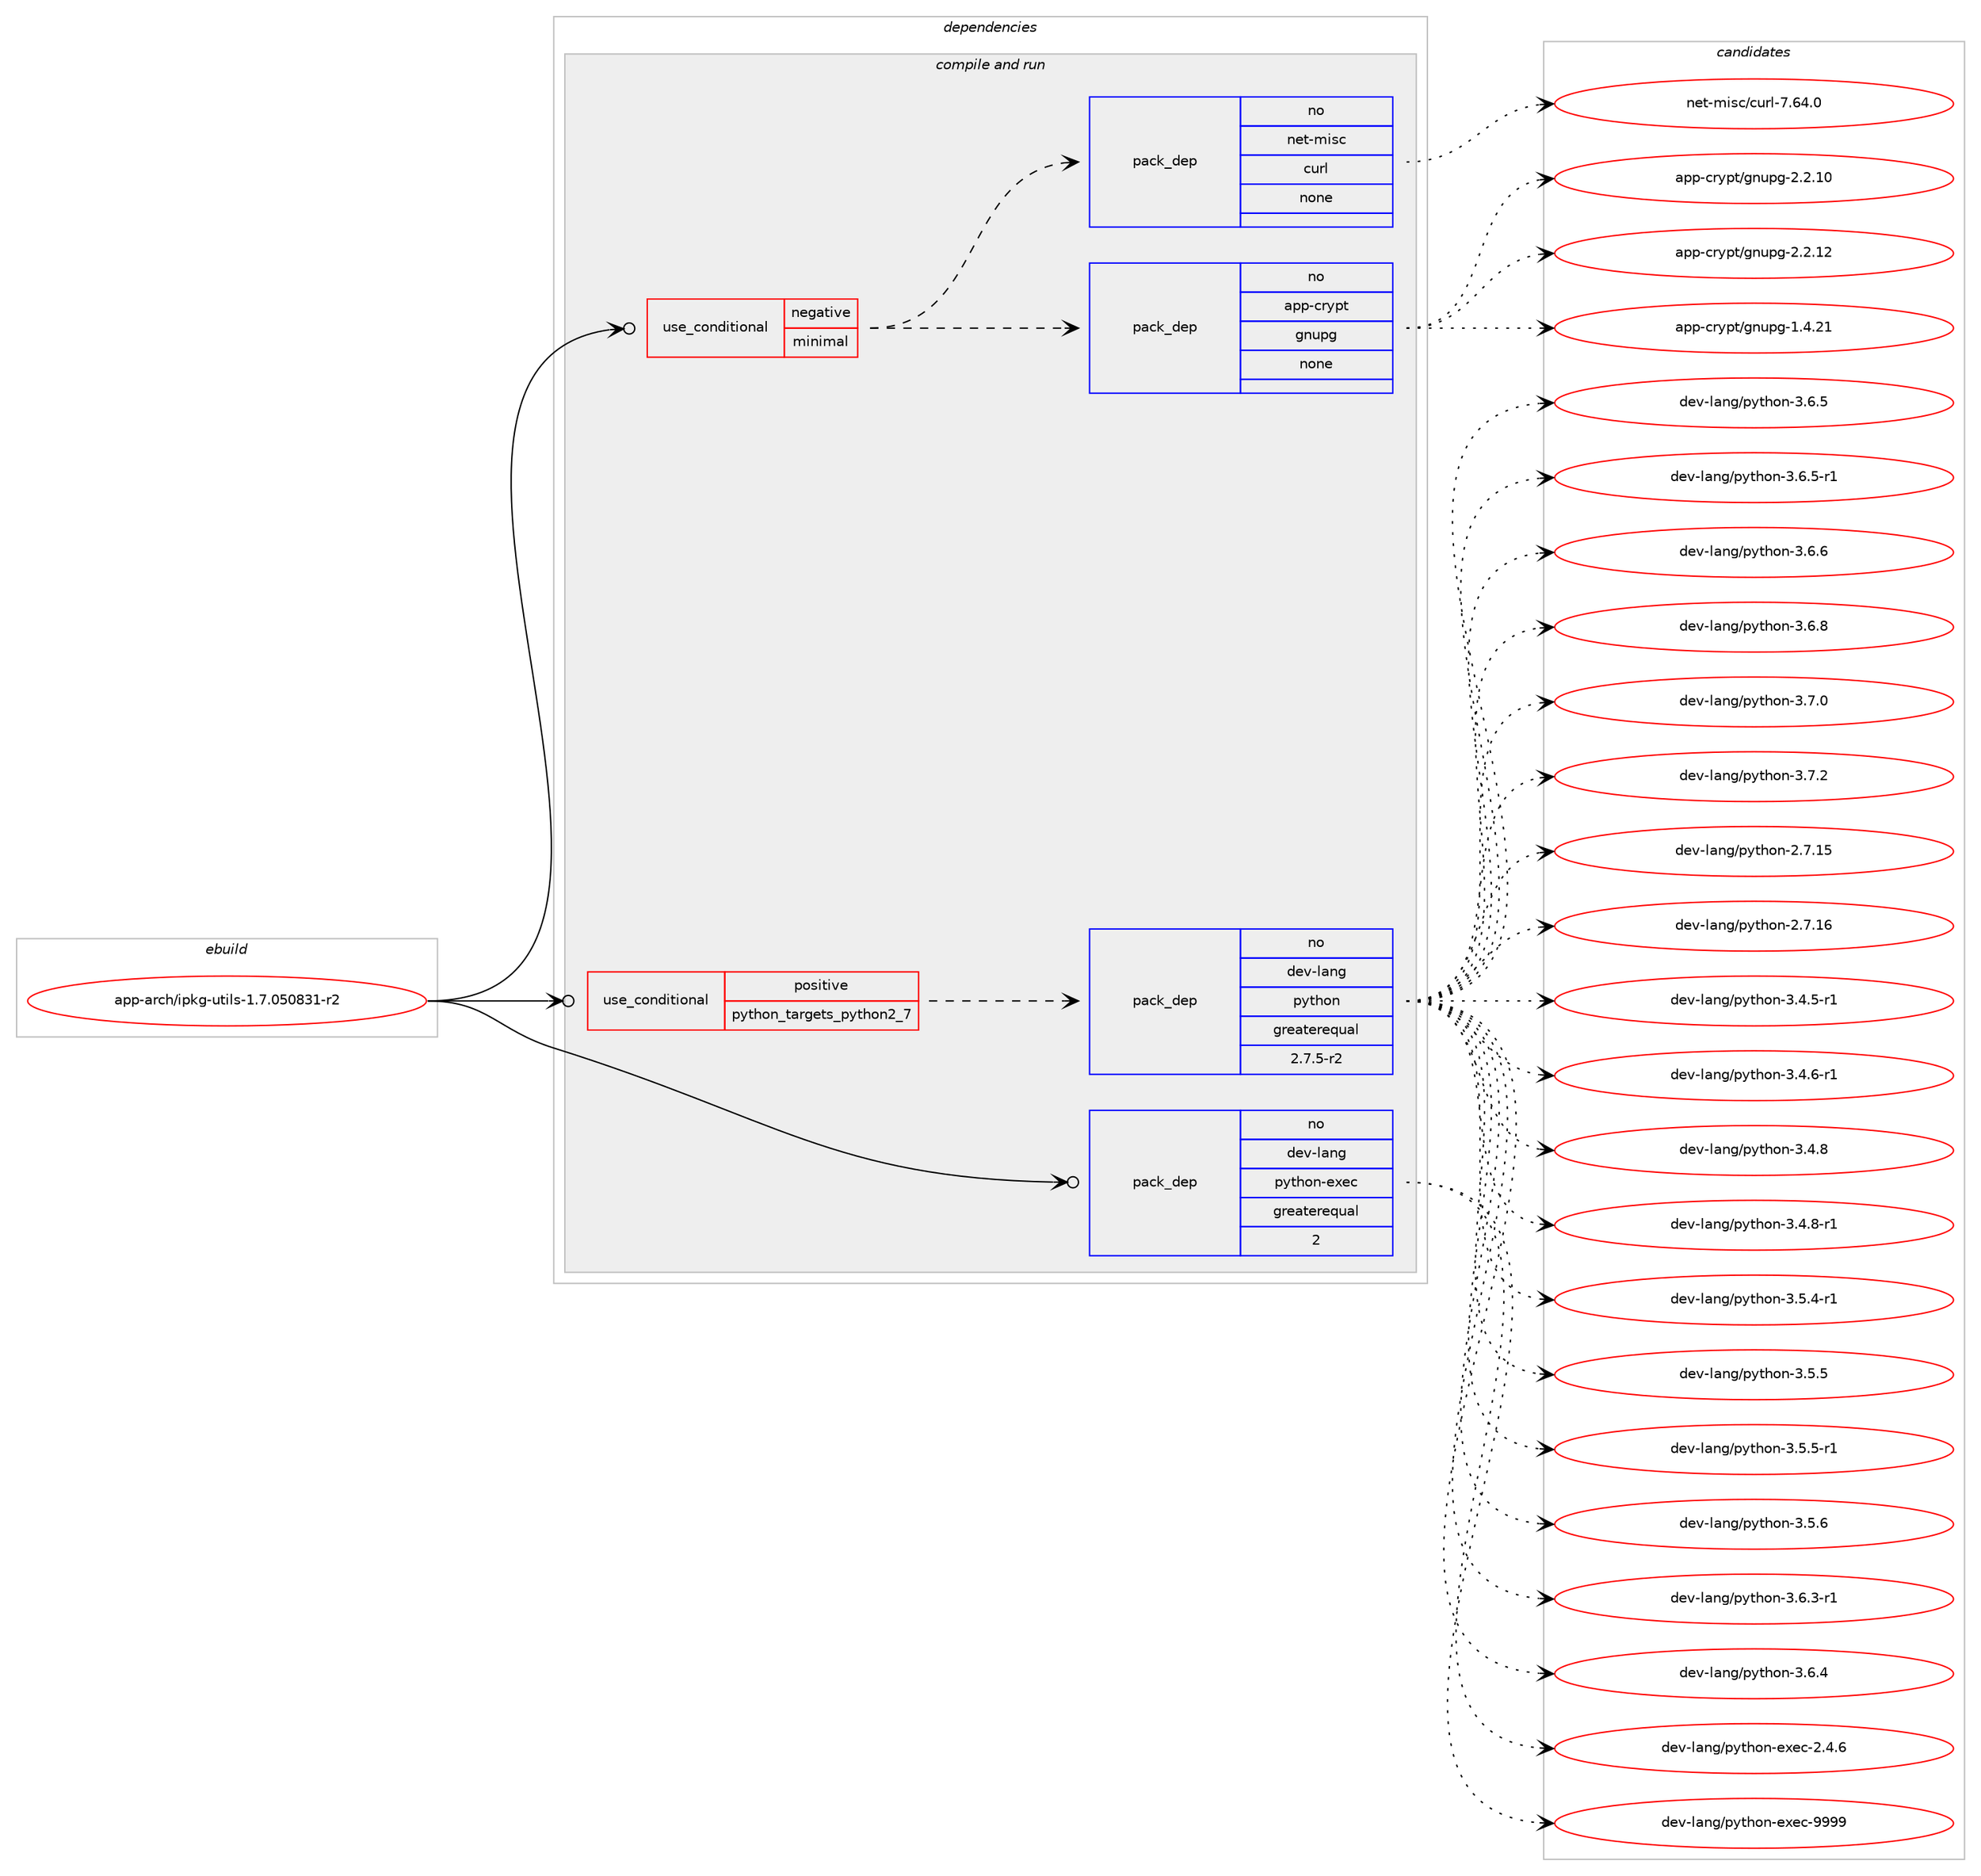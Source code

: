 digraph prolog {

# *************
# Graph options
# *************

newrank=true;
concentrate=true;
compound=true;
graph [rankdir=LR,fontname=Helvetica,fontsize=10,ranksep=1.5];#, ranksep=2.5, nodesep=0.2];
edge  [arrowhead=vee];
node  [fontname=Helvetica,fontsize=10];

# **********
# The ebuild
# **********

subgraph cluster_leftcol {
color=gray;
rank=same;
label=<<i>ebuild</i>>;
id [label="app-arch/ipkg-utils-1.7.050831-r2", color=red, width=4, href="../app-arch/ipkg-utils-1.7.050831-r2.svg"];
}

# ****************
# The dependencies
# ****************

subgraph cluster_midcol {
color=gray;
label=<<i>dependencies</i>>;
subgraph cluster_compile {
fillcolor="#eeeeee";
style=filled;
label=<<i>compile</i>>;
}
subgraph cluster_compileandrun {
fillcolor="#eeeeee";
style=filled;
label=<<i>compile and run</i>>;
subgraph cond346529 {
dependency1271271 [label=<<TABLE BORDER="0" CELLBORDER="1" CELLSPACING="0" CELLPADDING="4"><TR><TD ROWSPAN="3" CELLPADDING="10">use_conditional</TD></TR><TR><TD>negative</TD></TR><TR><TD>minimal</TD></TR></TABLE>>, shape=none, color=red];
subgraph pack905015 {
dependency1271272 [label=<<TABLE BORDER="0" CELLBORDER="1" CELLSPACING="0" CELLPADDING="4" WIDTH="220"><TR><TD ROWSPAN="6" CELLPADDING="30">pack_dep</TD></TR><TR><TD WIDTH="110">no</TD></TR><TR><TD>app-crypt</TD></TR><TR><TD>gnupg</TD></TR><TR><TD>none</TD></TR><TR><TD></TD></TR></TABLE>>, shape=none, color=blue];
}
dependency1271271:e -> dependency1271272:w [weight=20,style="dashed",arrowhead="vee"];
subgraph pack905016 {
dependency1271273 [label=<<TABLE BORDER="0" CELLBORDER="1" CELLSPACING="0" CELLPADDING="4" WIDTH="220"><TR><TD ROWSPAN="6" CELLPADDING="30">pack_dep</TD></TR><TR><TD WIDTH="110">no</TD></TR><TR><TD>net-misc</TD></TR><TR><TD>curl</TD></TR><TR><TD>none</TD></TR><TR><TD></TD></TR></TABLE>>, shape=none, color=blue];
}
dependency1271271:e -> dependency1271273:w [weight=20,style="dashed",arrowhead="vee"];
}
id:e -> dependency1271271:w [weight=20,style="solid",arrowhead="odotvee"];
subgraph cond346530 {
dependency1271274 [label=<<TABLE BORDER="0" CELLBORDER="1" CELLSPACING="0" CELLPADDING="4"><TR><TD ROWSPAN="3" CELLPADDING="10">use_conditional</TD></TR><TR><TD>positive</TD></TR><TR><TD>python_targets_python2_7</TD></TR></TABLE>>, shape=none, color=red];
subgraph pack905017 {
dependency1271275 [label=<<TABLE BORDER="0" CELLBORDER="1" CELLSPACING="0" CELLPADDING="4" WIDTH="220"><TR><TD ROWSPAN="6" CELLPADDING="30">pack_dep</TD></TR><TR><TD WIDTH="110">no</TD></TR><TR><TD>dev-lang</TD></TR><TR><TD>python</TD></TR><TR><TD>greaterequal</TD></TR><TR><TD>2.7.5-r2</TD></TR></TABLE>>, shape=none, color=blue];
}
dependency1271274:e -> dependency1271275:w [weight=20,style="dashed",arrowhead="vee"];
}
id:e -> dependency1271274:w [weight=20,style="solid",arrowhead="odotvee"];
subgraph pack905018 {
dependency1271276 [label=<<TABLE BORDER="0" CELLBORDER="1" CELLSPACING="0" CELLPADDING="4" WIDTH="220"><TR><TD ROWSPAN="6" CELLPADDING="30">pack_dep</TD></TR><TR><TD WIDTH="110">no</TD></TR><TR><TD>dev-lang</TD></TR><TR><TD>python-exec</TD></TR><TR><TD>greaterequal</TD></TR><TR><TD>2</TD></TR></TABLE>>, shape=none, color=blue];
}
id:e -> dependency1271276:w [weight=20,style="solid",arrowhead="odotvee"];
}
subgraph cluster_run {
fillcolor="#eeeeee";
style=filled;
label=<<i>run</i>>;
}
}

# **************
# The candidates
# **************

subgraph cluster_choices {
rank=same;
color=gray;
label=<<i>candidates</i>>;

subgraph choice905015 {
color=black;
nodesep=1;
choice9711211245991141211121164710311011711210345494652465049 [label="app-crypt/gnupg-1.4.21", color=red, width=4,href="../app-crypt/gnupg-1.4.21.svg"];
choice9711211245991141211121164710311011711210345504650464948 [label="app-crypt/gnupg-2.2.10", color=red, width=4,href="../app-crypt/gnupg-2.2.10.svg"];
choice9711211245991141211121164710311011711210345504650464950 [label="app-crypt/gnupg-2.2.12", color=red, width=4,href="../app-crypt/gnupg-2.2.12.svg"];
dependency1271272:e -> choice9711211245991141211121164710311011711210345494652465049:w [style=dotted,weight="100"];
dependency1271272:e -> choice9711211245991141211121164710311011711210345504650464948:w [style=dotted,weight="100"];
dependency1271272:e -> choice9711211245991141211121164710311011711210345504650464950:w [style=dotted,weight="100"];
}
subgraph choice905016 {
color=black;
nodesep=1;
choice1101011164510910511599479911711410845554654524648 [label="net-misc/curl-7.64.0", color=red, width=4,href="../net-misc/curl-7.64.0.svg"];
dependency1271273:e -> choice1101011164510910511599479911711410845554654524648:w [style=dotted,weight="100"];
}
subgraph choice905017 {
color=black;
nodesep=1;
choice10010111845108971101034711212111610411111045504655464953 [label="dev-lang/python-2.7.15", color=red, width=4,href="../dev-lang/python-2.7.15.svg"];
choice10010111845108971101034711212111610411111045504655464954 [label="dev-lang/python-2.7.16", color=red, width=4,href="../dev-lang/python-2.7.16.svg"];
choice1001011184510897110103471121211161041111104551465246534511449 [label="dev-lang/python-3.4.5-r1", color=red, width=4,href="../dev-lang/python-3.4.5-r1.svg"];
choice1001011184510897110103471121211161041111104551465246544511449 [label="dev-lang/python-3.4.6-r1", color=red, width=4,href="../dev-lang/python-3.4.6-r1.svg"];
choice100101118451089711010347112121116104111110455146524656 [label="dev-lang/python-3.4.8", color=red, width=4,href="../dev-lang/python-3.4.8.svg"];
choice1001011184510897110103471121211161041111104551465246564511449 [label="dev-lang/python-3.4.8-r1", color=red, width=4,href="../dev-lang/python-3.4.8-r1.svg"];
choice1001011184510897110103471121211161041111104551465346524511449 [label="dev-lang/python-3.5.4-r1", color=red, width=4,href="../dev-lang/python-3.5.4-r1.svg"];
choice100101118451089711010347112121116104111110455146534653 [label="dev-lang/python-3.5.5", color=red, width=4,href="../dev-lang/python-3.5.5.svg"];
choice1001011184510897110103471121211161041111104551465346534511449 [label="dev-lang/python-3.5.5-r1", color=red, width=4,href="../dev-lang/python-3.5.5-r1.svg"];
choice100101118451089711010347112121116104111110455146534654 [label="dev-lang/python-3.5.6", color=red, width=4,href="../dev-lang/python-3.5.6.svg"];
choice1001011184510897110103471121211161041111104551465446514511449 [label="dev-lang/python-3.6.3-r1", color=red, width=4,href="../dev-lang/python-3.6.3-r1.svg"];
choice100101118451089711010347112121116104111110455146544652 [label="dev-lang/python-3.6.4", color=red, width=4,href="../dev-lang/python-3.6.4.svg"];
choice100101118451089711010347112121116104111110455146544653 [label="dev-lang/python-3.6.5", color=red, width=4,href="../dev-lang/python-3.6.5.svg"];
choice1001011184510897110103471121211161041111104551465446534511449 [label="dev-lang/python-3.6.5-r1", color=red, width=4,href="../dev-lang/python-3.6.5-r1.svg"];
choice100101118451089711010347112121116104111110455146544654 [label="dev-lang/python-3.6.6", color=red, width=4,href="../dev-lang/python-3.6.6.svg"];
choice100101118451089711010347112121116104111110455146544656 [label="dev-lang/python-3.6.8", color=red, width=4,href="../dev-lang/python-3.6.8.svg"];
choice100101118451089711010347112121116104111110455146554648 [label="dev-lang/python-3.7.0", color=red, width=4,href="../dev-lang/python-3.7.0.svg"];
choice100101118451089711010347112121116104111110455146554650 [label="dev-lang/python-3.7.2", color=red, width=4,href="../dev-lang/python-3.7.2.svg"];
dependency1271275:e -> choice10010111845108971101034711212111610411111045504655464953:w [style=dotted,weight="100"];
dependency1271275:e -> choice10010111845108971101034711212111610411111045504655464954:w [style=dotted,weight="100"];
dependency1271275:e -> choice1001011184510897110103471121211161041111104551465246534511449:w [style=dotted,weight="100"];
dependency1271275:e -> choice1001011184510897110103471121211161041111104551465246544511449:w [style=dotted,weight="100"];
dependency1271275:e -> choice100101118451089711010347112121116104111110455146524656:w [style=dotted,weight="100"];
dependency1271275:e -> choice1001011184510897110103471121211161041111104551465246564511449:w [style=dotted,weight="100"];
dependency1271275:e -> choice1001011184510897110103471121211161041111104551465346524511449:w [style=dotted,weight="100"];
dependency1271275:e -> choice100101118451089711010347112121116104111110455146534653:w [style=dotted,weight="100"];
dependency1271275:e -> choice1001011184510897110103471121211161041111104551465346534511449:w [style=dotted,weight="100"];
dependency1271275:e -> choice100101118451089711010347112121116104111110455146534654:w [style=dotted,weight="100"];
dependency1271275:e -> choice1001011184510897110103471121211161041111104551465446514511449:w [style=dotted,weight="100"];
dependency1271275:e -> choice100101118451089711010347112121116104111110455146544652:w [style=dotted,weight="100"];
dependency1271275:e -> choice100101118451089711010347112121116104111110455146544653:w [style=dotted,weight="100"];
dependency1271275:e -> choice1001011184510897110103471121211161041111104551465446534511449:w [style=dotted,weight="100"];
dependency1271275:e -> choice100101118451089711010347112121116104111110455146544654:w [style=dotted,weight="100"];
dependency1271275:e -> choice100101118451089711010347112121116104111110455146544656:w [style=dotted,weight="100"];
dependency1271275:e -> choice100101118451089711010347112121116104111110455146554648:w [style=dotted,weight="100"];
dependency1271275:e -> choice100101118451089711010347112121116104111110455146554650:w [style=dotted,weight="100"];
}
subgraph choice905018 {
color=black;
nodesep=1;
choice1001011184510897110103471121211161041111104510112010199455046524654 [label="dev-lang/python-exec-2.4.6", color=red, width=4,href="../dev-lang/python-exec-2.4.6.svg"];
choice10010111845108971101034711212111610411111045101120101994557575757 [label="dev-lang/python-exec-9999", color=red, width=4,href="../dev-lang/python-exec-9999.svg"];
dependency1271276:e -> choice1001011184510897110103471121211161041111104510112010199455046524654:w [style=dotted,weight="100"];
dependency1271276:e -> choice10010111845108971101034711212111610411111045101120101994557575757:w [style=dotted,weight="100"];
}
}

}
